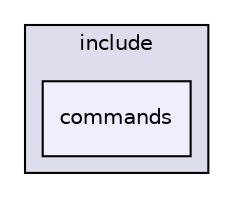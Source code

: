 digraph "include/commands" {
  compound=true
  node [ fontsize="10", fontname="Helvetica"];
  edge [ labelfontsize="10", labelfontname="Helvetica"];
  subgraph clusterdir_d44c64559bbebec7f509842c48db8b23 {
    graph [ bgcolor="#ddddee", pencolor="black", label="include" fontname="Helvetica", fontsize="10", URL="dir_d44c64559bbebec7f509842c48db8b23.html"]
  dir_4d4c17f10dfc67a4e6c52aa126dbc0d5 [shape=box, label="commands", style="filled", fillcolor="#eeeeff", pencolor="black", URL="dir_4d4c17f10dfc67a4e6c52aa126dbc0d5.html"];
  }
}

